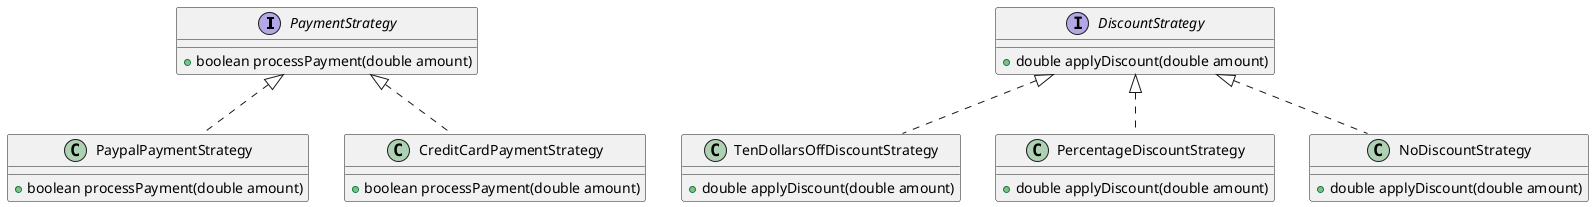 @startuml Strategydiagram


    interface PaymentStrategy {
        +boolean processPayment(double amount)
    }

    interface DiscountStrategy {
        +double applyDiscount(double amount)
    }

    class PaypalPaymentStrategy implements PaymentStrategy {
        +boolean processPayment(double amount)
    }

    class CreditCardPaymentStrategy implements PaymentStrategy {
        +boolean processPayment(double amount)
    }

    class TenDollarsOffDiscountStrategy implements DiscountStrategy {
        +double applyDiscount(double amount)
    }

    class PercentageDiscountStrategy implements DiscountStrategy {
        +double applyDiscount(double amount)
    }

    class NoDiscountStrategy implements DiscountStrategy {
        +double applyDiscount(double amount)
    }



@enduml